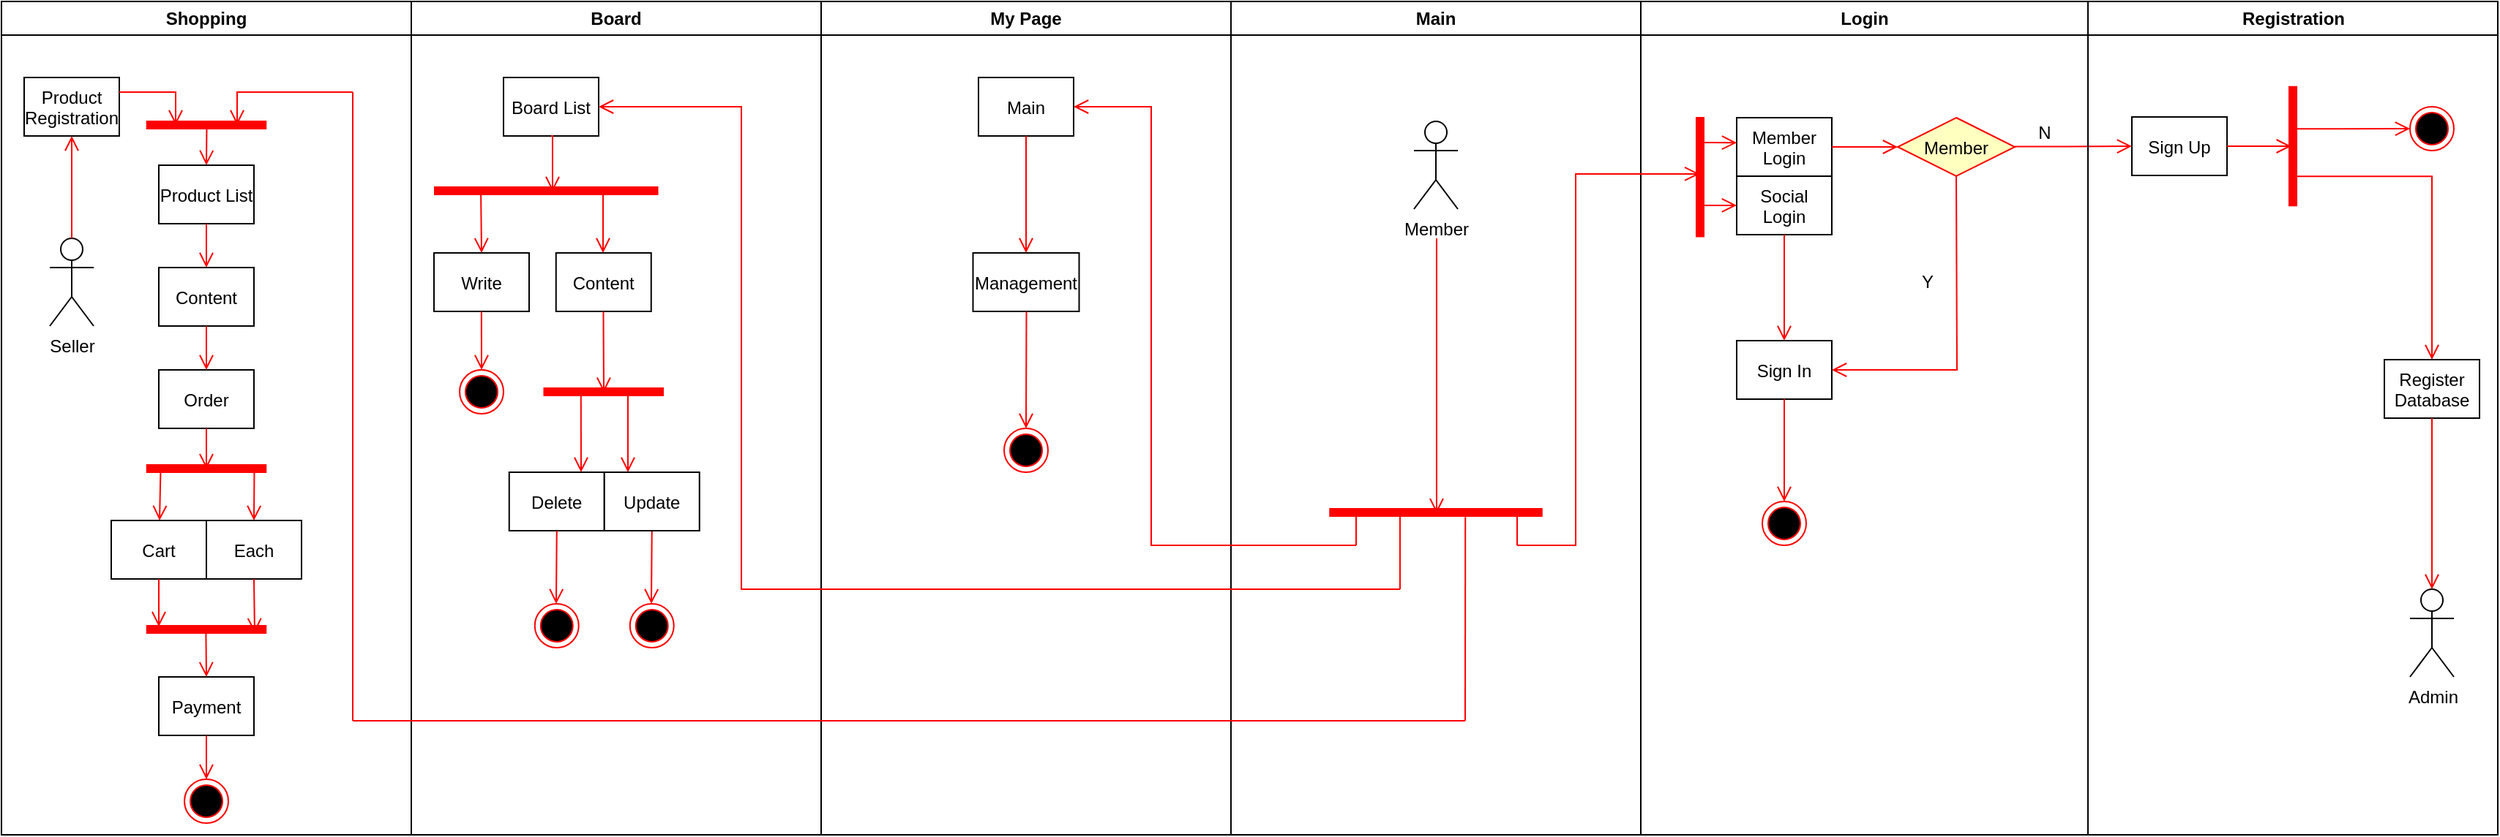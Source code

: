 <mxfile version="14.5.8" type="github">
  <diagram name="Page-1" id="e7e014a7-5840-1c2e-5031-d8a46d1fe8dd">
    <mxGraphModel dx="2804" dy="866" grid="1" gridSize="10" guides="1" tooltips="1" connect="1" arrows="1" fold="1" page="1" pageScale="1" pageWidth="1169" pageHeight="826" background="#ffffff" math="0" shadow="0">
      <root>
        <mxCell id="0" />
        <mxCell id="1" parent="0" />
        <mxCell id="2" value="Login" style="swimlane;whiteSpace=wrap" parent="1" vertex="1">
          <mxGeometry x="270" y="128" width="305.5" height="570" as="geometry" />
        </mxCell>
        <mxCell id="x4MhJtF7cWT3_IlsjIcO-90" value="Member" style="rhombus;fillColor=#ffffc0;strokeColor=#ff0000;" parent="2" vertex="1">
          <mxGeometry x="175.5" y="79.5" width="80" height="40" as="geometry" />
        </mxCell>
        <mxCell id="x4MhJtF7cWT3_IlsjIcO-92" value="" style="shape=line;strokeWidth=6;strokeColor=#ff0000;rotation=90" parent="2" vertex="1">
          <mxGeometry x="-0.62" y="112.63" width="82.25" height="15" as="geometry" />
        </mxCell>
        <mxCell id="x4MhJtF7cWT3_IlsjIcO-126" value="Member&#xa;Login" style="" parent="2" vertex="1">
          <mxGeometry x="65.5" y="79.5" width="65" height="40" as="geometry" />
        </mxCell>
        <mxCell id="x4MhJtF7cWT3_IlsjIcO-127" value="Social&#xa;Login" style="" parent="2" vertex="1">
          <mxGeometry x="65.5" y="119.5" width="65" height="40" as="geometry" />
        </mxCell>
        <mxCell id="x4MhJtF7cWT3_IlsjIcO-128" value="" style="edgeStyle=elbowEdgeStyle;elbow=horizontal;verticalAlign=bottom;endArrow=open;endSize=8;strokeColor=#FF0000;endFill=1;rounded=0;entryX=0.001;entryY=0.429;entryDx=0;entryDy=0;entryPerimeter=0;exitX=0.213;exitY=0.527;exitDx=0;exitDy=0;exitPerimeter=0;" parent="2" source="x4MhJtF7cWT3_IlsjIcO-92" target="x4MhJtF7cWT3_IlsjIcO-126" edge="1">
          <mxGeometry x="71" y="-196" as="geometry">
            <mxPoint x="55.5" y="92" as="targetPoint" />
            <mxPoint x="40.5" y="107" as="sourcePoint" />
            <Array as="points">
              <mxPoint x="48" y="92" />
            </Array>
          </mxGeometry>
        </mxCell>
        <mxCell id="x4MhJtF7cWT3_IlsjIcO-131" value="" style="edgeStyle=elbowEdgeStyle;elbow=horizontal;verticalAlign=bottom;endArrow=open;endSize=8;strokeColor=#FF0000;endFill=1;rounded=0;entryX=0;entryY=0.5;entryDx=0;entryDy=0;exitX=0.735;exitY=0.574;exitDx=0;exitDy=0;exitPerimeter=0;" parent="2" source="x4MhJtF7cWT3_IlsjIcO-92" target="x4MhJtF7cWT3_IlsjIcO-127" edge="1">
          <mxGeometry x="-83.5" y="-314" as="geometry">
            <mxPoint x="75.565" y="106.66" as="targetPoint" />
            <mxPoint x="50.5" y="117" as="sourcePoint" />
            <Array as="points">
              <mxPoint x="46" y="132" />
            </Array>
          </mxGeometry>
        </mxCell>
        <mxCell id="x4MhJtF7cWT3_IlsjIcO-132" value="" style="edgeStyle=elbowEdgeStyle;elbow=horizontal;verticalAlign=bottom;endArrow=open;endSize=8;strokeColor=#FF0000;endFill=1;rounded=0;entryX=0;entryY=0.5;entryDx=0;entryDy=0;exitX=1;exitY=0.5;exitDx=0;exitDy=0;" parent="2" source="x4MhJtF7cWT3_IlsjIcO-126" target="x4MhJtF7cWT3_IlsjIcO-90" edge="1">
          <mxGeometry x="-83.5" y="-314" as="geometry">
            <mxPoint x="75.565" y="106.66" as="targetPoint" />
            <mxPoint x="50.1" y="106.524" as="sourcePoint" />
            <Array as="points">
              <mxPoint x="165.5" y="112" />
            </Array>
          </mxGeometry>
        </mxCell>
        <mxCell id="x4MhJtF7cWT3_IlsjIcO-134" value="" style="edgeStyle=elbowEdgeStyle;elbow=horizontal;verticalAlign=bottom;endArrow=open;endSize=8;strokeColor=#FF0000;endFill=1;rounded=0;exitX=1;exitY=0.5;exitDx=0;exitDy=0;" parent="2" edge="1">
          <mxGeometry x="-123" y="-442.29" as="geometry">
            <mxPoint x="335.5" y="99" as="targetPoint" />
            <mxPoint x="255.5" y="99.21" as="sourcePoint" />
            <Array as="points">
              <mxPoint x="290.5" y="111.71" />
            </Array>
          </mxGeometry>
        </mxCell>
        <mxCell id="x4MhJtF7cWT3_IlsjIcO-137" value="Sign In" style="" parent="2" vertex="1">
          <mxGeometry x="65.5" y="232" width="65" height="40" as="geometry" />
        </mxCell>
        <mxCell id="x4MhJtF7cWT3_IlsjIcO-143" value="" style="ellipse;shape=endState;fillColor=#000000;strokeColor=#ff0000" parent="2" vertex="1">
          <mxGeometry x="83" y="342" width="30" height="30" as="geometry" />
        </mxCell>
        <mxCell id="x4MhJtF7cWT3_IlsjIcO-144" value="" style="edgeStyle=elbowEdgeStyle;elbow=horizontal;verticalAlign=bottom;endArrow=open;endSize=8;strokeColor=#FF0000;endFill=1;rounded=0;entryX=0.5;entryY=0;entryDx=0;entryDy=0;exitX=0.5;exitY=1;exitDx=0;exitDy=0;" parent="2" source="x4MhJtF7cWT3_IlsjIcO-137" target="x4MhJtF7cWT3_IlsjIcO-143" edge="1">
          <mxGeometry x="-238" y="-432" as="geometry">
            <mxPoint x="185.5" y="109.5" as="targetPoint" />
            <mxPoint x="140.5" y="109.5" as="sourcePoint" />
            <Array as="points">
              <mxPoint x="98" y="322" />
            </Array>
          </mxGeometry>
        </mxCell>
        <mxCell id="x4MhJtF7cWT3_IlsjIcO-145" value="" style="edgeStyle=elbowEdgeStyle;elbow=horizontal;verticalAlign=bottom;endArrow=open;endSize=8;strokeColor=#FF0000;endFill=1;rounded=0;entryX=0.5;entryY=0;entryDx=0;entryDy=0;exitX=0.5;exitY=1;exitDx=0;exitDy=0;" parent="2" source="x4MhJtF7cWT3_IlsjIcO-127" target="x4MhJtF7cWT3_IlsjIcO-137" edge="1">
          <mxGeometry x="-238" y="-432" as="geometry">
            <mxPoint x="185.5" y="109.5" as="targetPoint" />
            <mxPoint x="140.5" y="109.5" as="sourcePoint" />
            <Array as="points">
              <mxPoint x="98" y="212" />
            </Array>
          </mxGeometry>
        </mxCell>
        <mxCell id="x4MhJtF7cWT3_IlsjIcO-146" value="" style="edgeStyle=elbowEdgeStyle;elbow=horizontal;verticalAlign=bottom;endArrow=open;endSize=8;strokeColor=#FF0000;endFill=1;rounded=0;entryX=1;entryY=0.5;entryDx=0;entryDy=0;exitX=0.5;exitY=1;exitDx=0;exitDy=0;" parent="2" source="x4MhJtF7cWT3_IlsjIcO-90" target="x4MhJtF7cWT3_IlsjIcO-137" edge="1">
          <mxGeometry x="-392.5" y="-550" as="geometry">
            <mxPoint x="108" y="275.0" as="targetPoint" />
            <mxPoint x="108" y="169.5" as="sourcePoint" />
            <Array as="points">
              <mxPoint x="216" y="202" />
            </Array>
          </mxGeometry>
        </mxCell>
        <mxCell id="x4MhJtF7cWT3_IlsjIcO-148" value="N" style="text;html=1;strokeColor=none;fillColor=none;align=center;verticalAlign=middle;whiteSpace=wrap;rounded=0;" parent="2" vertex="1">
          <mxGeometry x="255.5" y="79.5" width="40" height="20" as="geometry" />
        </mxCell>
        <mxCell id="x4MhJtF7cWT3_IlsjIcO-147" value="Y" style="text;html=1;strokeColor=none;fillColor=none;align=center;verticalAlign=middle;whiteSpace=wrap;rounded=0;" parent="2" vertex="1">
          <mxGeometry x="175.5" y="182" width="40" height="20" as="geometry" />
        </mxCell>
        <mxCell id="3" value="Registration" style="swimlane;whiteSpace=wrap" parent="1" vertex="1">
          <mxGeometry x="575.5" y="128" width="280" height="570" as="geometry" />
        </mxCell>
        <mxCell id="x4MhJtF7cWT3_IlsjIcO-135" value="Sign Up" style="" parent="3" vertex="1">
          <mxGeometry x="30" y="79" width="65" height="40" as="geometry" />
        </mxCell>
        <mxCell id="38" value="" style="ellipse;shape=endState;fillColor=#000000;strokeColor=#ff0000" parent="3" vertex="1">
          <mxGeometry x="220" y="72" width="30" height="30" as="geometry" />
        </mxCell>
        <mxCell id="x4MhJtF7cWT3_IlsjIcO-136" value="" style="edgeStyle=elbowEdgeStyle;elbow=horizontal;verticalAlign=bottom;endArrow=open;endSize=8;strokeColor=#FF0000;endFill=1;rounded=0;entryX=0;entryY=0.5;entryDx=0;entryDy=0;exitX=0.356;exitY=0.548;exitDx=0;exitDy=0;exitPerimeter=0;" parent="3" source="x4MhJtF7cWT3_IlsjIcO-164" target="38" edge="1">
          <mxGeometry x="-583" y="-560.29" as="geometry">
            <mxPoint x="40" y="109" as="targetPoint" />
            <mxPoint x="90" y="62" as="sourcePoint" />
            <Array as="points">
              <mxPoint x="170" y="72" />
            </Array>
          </mxGeometry>
        </mxCell>
        <mxCell id="x4MhJtF7cWT3_IlsjIcO-107" value="Admin" style="shape=umlActor;verticalLabelPosition=bottom;verticalAlign=top;html=1;outlineConnect=0;" parent="3" vertex="1">
          <mxGeometry x="220" y="402" width="30" height="60" as="geometry" />
        </mxCell>
        <mxCell id="x4MhJtF7cWT3_IlsjIcO-163" value="" style="edgeStyle=elbowEdgeStyle;elbow=horizontal;verticalAlign=bottom;endArrow=open;endSize=8;strokeColor=#FF0000;endFill=1;rounded=0;entryX=0.5;entryY=0;entryDx=0;entryDy=0;exitX=0.75;exitY=0.5;exitDx=0;exitDy=0;exitPerimeter=0;" parent="3" source="x4MhJtF7cWT3_IlsjIcO-164" target="x4MhJtF7cWT3_IlsjIcO-219" edge="1">
          <mxGeometry x="-698" y="-550" as="geometry">
            <mxPoint x="-197.5" y="275" as="targetPoint" />
            <mxPoint x="-197.5" y="169.5" as="sourcePoint" />
            <Array as="points">
              <mxPoint x="235" y="142" />
            </Array>
          </mxGeometry>
        </mxCell>
        <mxCell id="x4MhJtF7cWT3_IlsjIcO-164" value="" style="shape=line;strokeWidth=6;strokeColor=#ff0000;rotation=90" parent="3" vertex="1">
          <mxGeometry x="98.88" y="91.5" width="82.25" height="15" as="geometry" />
        </mxCell>
        <mxCell id="x4MhJtF7cWT3_IlsjIcO-165" value="" style="edgeStyle=elbowEdgeStyle;elbow=horizontal;verticalAlign=bottom;endArrow=open;endSize=8;strokeColor=#FF0000;endFill=1;rounded=0;entryX=0.5;entryY=0.576;entryDx=0;entryDy=0;entryPerimeter=0;exitX=1;exitY=0.5;exitDx=0;exitDy=0;" parent="3" source="x4MhJtF7cWT3_IlsjIcO-135" target="x4MhJtF7cWT3_IlsjIcO-164" edge="1">
          <mxGeometry x="-583" y="-560.29" as="geometry">
            <mxPoint x="40" y="109" as="targetPoint" />
            <mxPoint x="120" y="152" as="sourcePoint" />
            <Array as="points">
              <mxPoint x="120" y="100" />
            </Array>
          </mxGeometry>
        </mxCell>
        <mxCell id="x4MhJtF7cWT3_IlsjIcO-219" value="Register&#xa;Database" style="" parent="3" vertex="1">
          <mxGeometry x="202.5" y="245" width="65" height="40" as="geometry" />
        </mxCell>
        <mxCell id="x4MhJtF7cWT3_IlsjIcO-220" value="" style="edgeStyle=elbowEdgeStyle;elbow=horizontal;verticalAlign=bottom;endArrow=open;endSize=8;strokeColor=#FF0000;endFill=1;rounded=0;entryX=0.5;entryY=0;entryDx=0;entryDy=0;exitX=0.5;exitY=1;exitDx=0;exitDy=0;entryPerimeter=0;" parent="3" source="x4MhJtF7cWT3_IlsjIcO-219" target="x4MhJtF7cWT3_IlsjIcO-107" edge="1">
          <mxGeometry x="-1158" y="-668" as="geometry">
            <mxPoint x="245" y="192.0" as="targetPoint" />
            <mxPoint x="150.005" y="129.563" as="sourcePoint" />
            <Array as="points">
              <mxPoint x="235" y="332" />
            </Array>
          </mxGeometry>
        </mxCell>
        <mxCell id="x4MhJtF7cWT3_IlsjIcO-54" value="Main" style="swimlane;whiteSpace=wrap" parent="1" vertex="1">
          <mxGeometry x="-10" y="128" width="280" height="570" as="geometry" />
        </mxCell>
        <mxCell id="x4MhJtF7cWT3_IlsjIcO-59" value="Member" style="shape=umlActor;verticalLabelPosition=bottom;verticalAlign=top;html=1;outlineConnect=0;" parent="x4MhJtF7cWT3_IlsjIcO-54" vertex="1">
          <mxGeometry x="125.01" y="82" width="30" height="60" as="geometry" />
        </mxCell>
        <mxCell id="x4MhJtF7cWT3_IlsjIcO-189" value="" style="shape=line;strokeWidth=6;strokeColor=#ff0000;rotation=-180;" parent="x4MhJtF7cWT3_IlsjIcO-54" vertex="1">
          <mxGeometry x="67.13" y="342" width="145.75" height="15" as="geometry" />
        </mxCell>
        <mxCell id="Oh3E25Gguf7mlKZkmcjY-39" value="" style="endArrow=none;html=1;strokeColor=#FF0000;" parent="x4MhJtF7cWT3_IlsjIcO-54" edge="1">
          <mxGeometry width="50" height="50" relative="1" as="geometry">
            <mxPoint x="115.5" y="352" as="sourcePoint" />
            <mxPoint x="115.5" y="402" as="targetPoint" />
          </mxGeometry>
        </mxCell>
        <mxCell id="Oh3E25Gguf7mlKZkmcjY-40" value="" style="endArrow=none;html=1;strokeColor=#FF0000;" parent="x4MhJtF7cWT3_IlsjIcO-54" edge="1">
          <mxGeometry width="50" height="50" relative="1" as="geometry">
            <mxPoint x="85.5" y="352" as="sourcePoint" />
            <mxPoint x="85.5" y="372" as="targetPoint" />
          </mxGeometry>
        </mxCell>
        <mxCell id="x4MhJtF7cWT3_IlsjIcO-69" value="Board" style="swimlane;whiteSpace=wrap;startSize=23;" parent="1" vertex="1">
          <mxGeometry x="-570" y="128" width="280" height="570" as="geometry" />
        </mxCell>
        <mxCell id="x4MhJtF7cWT3_IlsjIcO-94" value="Board List" style="" parent="x4MhJtF7cWT3_IlsjIcO-69" vertex="1">
          <mxGeometry x="63.0" y="52" width="65" height="40" as="geometry" />
        </mxCell>
        <mxCell id="x4MhJtF7cWT3_IlsjIcO-95" value="Content" style="" parent="x4MhJtF7cWT3_IlsjIcO-69" vertex="1">
          <mxGeometry x="98.88" y="172" width="65" height="40" as="geometry" />
        </mxCell>
        <mxCell id="x4MhJtF7cWT3_IlsjIcO-96" value="Write" style="" parent="x4MhJtF7cWT3_IlsjIcO-69" vertex="1">
          <mxGeometry x="15.5" y="172" width="65" height="40" as="geometry" />
        </mxCell>
        <mxCell id="x4MhJtF7cWT3_IlsjIcO-192" value="" style="edgeStyle=elbowEdgeStyle;elbow=horizontal;verticalAlign=bottom;endArrow=open;endSize=8;strokeColor=#FF0000;endFill=1;rounded=0;entryX=0.5;entryY=0;entryDx=0;entryDy=0;exitX=0.5;exitY=1;exitDx=0;exitDy=0;" parent="x4MhJtF7cWT3_IlsjIcO-69" target="x4MhJtF7cWT3_IlsjIcO-196" edge="1">
          <mxGeometry x="1494.42" y="-204" as="geometry">
            <mxPoint x="47.92" y="232" as="targetPoint" />
            <mxPoint x="47.92" y="212" as="sourcePoint" />
          </mxGeometry>
        </mxCell>
        <mxCell id="x4MhJtF7cWT3_IlsjIcO-193" value="" style="edgeStyle=elbowEdgeStyle;elbow=horizontal;verticalAlign=bottom;endArrow=open;endSize=8;strokeColor=#FF0000;endFill=1;rounded=0;exitX=0.5;exitY=1;exitDx=0;exitDy=0;entryX=0.5;entryY=0.476;entryDx=0;entryDy=0;entryPerimeter=0;" parent="x4MhJtF7cWT3_IlsjIcO-69" edge="1" target="x4MhJtF7cWT3_IlsjIcO-212">
          <mxGeometry x="2253.24" y="-332" as="geometry">
            <mxPoint x="131" y="242" as="targetPoint" />
            <mxPoint x="131.24" y="212" as="sourcePoint" />
          </mxGeometry>
        </mxCell>
        <mxCell id="x4MhJtF7cWT3_IlsjIcO-195" value="" style="ellipse;shape=endState;fillColor=#000000;strokeColor=#ff0000" parent="x4MhJtF7cWT3_IlsjIcO-69" vertex="1">
          <mxGeometry x="149.38" y="412" width="30" height="30" as="geometry" />
        </mxCell>
        <mxCell id="x4MhJtF7cWT3_IlsjIcO-196" value="" style="ellipse;shape=endState;fillColor=#000000;strokeColor=#ff0000" parent="x4MhJtF7cWT3_IlsjIcO-69" vertex="1">
          <mxGeometry x="33" y="252" width="30" height="30" as="geometry" />
        </mxCell>
        <mxCell id="x4MhJtF7cWT3_IlsjIcO-212" value="" style="shape=line;strokeWidth=6;strokeColor=#ff0000;rotation=-180;" parent="x4MhJtF7cWT3_IlsjIcO-69" vertex="1">
          <mxGeometry x="90.25" y="259.5" width="82.25" height="15" as="geometry" />
        </mxCell>
        <mxCell id="x4MhJtF7cWT3_IlsjIcO-214" value="Delete" style="" parent="x4MhJtF7cWT3_IlsjIcO-69" vertex="1">
          <mxGeometry x="66.88" y="322" width="65" height="40" as="geometry" />
        </mxCell>
        <mxCell id="x4MhJtF7cWT3_IlsjIcO-215" value="" style="edgeStyle=elbowEdgeStyle;elbow=horizontal;verticalAlign=bottom;endArrow=open;endSize=8;strokeColor=#FF0000;endFill=1;rounded=0;exitX=0.688;exitY=0.466;exitDx=0;exitDy=0;exitPerimeter=0;entryX=0.75;entryY=0;entryDx=0;entryDy=0;" parent="x4MhJtF7cWT3_IlsjIcO-69" source="x4MhJtF7cWT3_IlsjIcO-212" target="x4MhJtF7cWT3_IlsjIcO-214" edge="1">
          <mxGeometry x="3580.07" y="-453" as="geometry">
            <mxPoint x="106.876" y="375.25" as="targetPoint" />
            <mxPoint x="107.21" y="337" as="sourcePoint" />
            <Array as="points">
              <mxPoint x="116" y="292" />
            </Array>
          </mxGeometry>
        </mxCell>
        <mxCell id="x4MhJtF7cWT3_IlsjIcO-216" value="" style="edgeStyle=elbowEdgeStyle;elbow=horizontal;verticalAlign=bottom;endArrow=open;endSize=8;strokeColor=#FF0000;endFill=1;rounded=0;exitX=0.5;exitY=1;exitDx=0;exitDy=0;entryX=0.5;entryY=0;entryDx=0;entryDy=0;" parent="x4MhJtF7cWT3_IlsjIcO-69" target="x4MhJtF7cWT3_IlsjIcO-195" edge="1" source="x4MhJtF7cWT3_IlsjIcO-97">
          <mxGeometry x="4288.06" y="-581" as="geometry">
            <mxPoint x="164" y="422" as="targetPoint" />
            <mxPoint x="139.87" y="372" as="sourcePoint" />
            <Array as="points">
              <mxPoint x="164" y="382" />
            </Array>
          </mxGeometry>
        </mxCell>
        <mxCell id="x4MhJtF7cWT3_IlsjIcO-217" value="" style="ellipse;shape=endState;fillColor=#000000;strokeColor=#ff0000" parent="x4MhJtF7cWT3_IlsjIcO-69" vertex="1">
          <mxGeometry x="84.38" y="412" width="30" height="30" as="geometry" />
        </mxCell>
        <mxCell id="x4MhJtF7cWT3_IlsjIcO-218" value="" style="edgeStyle=elbowEdgeStyle;elbow=horizontal;verticalAlign=bottom;endArrow=open;endSize=8;strokeColor=#FF0000;endFill=1;rounded=0;exitX=0.5;exitY=1;exitDx=0;exitDy=0;entryX=0.5;entryY=0;entryDx=0;entryDy=0;" parent="x4MhJtF7cWT3_IlsjIcO-69" source="x4MhJtF7cWT3_IlsjIcO-214" target="x4MhJtF7cWT3_IlsjIcO-217" edge="1">
          <mxGeometry x="4957.14" y="-600" as="geometry">
            <mxPoint x="99" y="412" as="targetPoint" />
            <mxPoint x="136.882" y="438.5" as="sourcePoint" />
            <Array as="points">
              <mxPoint x="99" y="392" />
              <mxPoint x="116" y="392" />
            </Array>
          </mxGeometry>
        </mxCell>
        <mxCell id="3V530DkUttv1OqYXkXqC-38" value="" style="shape=line;strokeWidth=6;strokeColor=#ff0000;rotation=-180;" vertex="1" parent="x4MhJtF7cWT3_IlsjIcO-69">
          <mxGeometry x="15.5" y="122" width="153.25" height="15" as="geometry" />
        </mxCell>
        <mxCell id="3V530DkUttv1OqYXkXqC-39" value="" style="edgeStyle=elbowEdgeStyle;elbow=horizontal;verticalAlign=bottom;endArrow=open;endSize=8;strokeColor=#FF0000;endFill=1;rounded=0;exitX=0.5;exitY=1;exitDx=0;exitDy=0;" edge="1" parent="x4MhJtF7cWT3_IlsjIcO-69" source="x4MhJtF7cWT3_IlsjIcO-94">
          <mxGeometry x="3498.78" y="-679.62" as="geometry">
            <mxPoint x="97" y="130" as="targetPoint" />
            <mxPoint x="131.42" y="110.38" as="sourcePoint" />
            <Array as="points" />
          </mxGeometry>
        </mxCell>
        <mxCell id="3V530DkUttv1OqYXkXqC-40" value="" style="edgeStyle=elbowEdgeStyle;elbow=horizontal;verticalAlign=bottom;endArrow=open;endSize=8;strokeColor=#FF0000;endFill=1;rounded=0;" edge="1" parent="x4MhJtF7cWT3_IlsjIcO-69">
          <mxGeometry x="4069.09" y="-747.62" as="geometry">
            <mxPoint x="131" y="172" as="targetPoint" />
            <mxPoint x="131" y="132" as="sourcePoint" />
          </mxGeometry>
        </mxCell>
        <mxCell id="3V530DkUttv1OqYXkXqC-41" value="" style="edgeStyle=elbowEdgeStyle;elbow=horizontal;verticalAlign=bottom;endArrow=open;endSize=8;strokeColor=#FF0000;endFill=1;rounded=0;exitX=0.791;exitY=0.452;exitDx=0;exitDy=0;exitPerimeter=0;" edge="1" parent="x4MhJtF7cWT3_IlsjIcO-69" source="3V530DkUttv1OqYXkXqC-38">
          <mxGeometry x="4555.95" y="-875.62" as="geometry">
            <mxPoint x="48" y="172" as="targetPoint" />
            <mxPoint x="47.86" y="142" as="sourcePoint" />
          </mxGeometry>
        </mxCell>
        <mxCell id="x4MhJtF7cWT3_IlsjIcO-97" value="Update" style="" parent="x4MhJtF7cWT3_IlsjIcO-69" vertex="1">
          <mxGeometry x="131.88" y="322" width="65" height="40" as="geometry" />
        </mxCell>
        <mxCell id="3V530DkUttv1OqYXkXqC-48" value="" style="edgeStyle=elbowEdgeStyle;elbow=horizontal;verticalAlign=bottom;endArrow=open;endSize=8;strokeColor=#FF0000;endFill=1;rounded=0;entryX=0.25;entryY=0;entryDx=0;entryDy=0;" edge="1" parent="x4MhJtF7cWT3_IlsjIcO-69" target="x4MhJtF7cWT3_IlsjIcO-97">
          <mxGeometry x="4882.19" y="-699" as="geometry">
            <mxPoint x="152" y="322" as="targetPoint" />
            <mxPoint x="148" y="267" as="sourcePoint" />
            <Array as="points">
              <mxPoint x="148" y="292" />
            </Array>
          </mxGeometry>
        </mxCell>
        <mxCell id="x4MhJtF7cWT3_IlsjIcO-79" value="Shopping" style="swimlane;whiteSpace=wrap;startSize=23;" parent="1" vertex="1">
          <mxGeometry x="-850" y="128" width="280" height="570" as="geometry" />
        </mxCell>
        <mxCell id="x4MhJtF7cWT3_IlsjIcO-98" value="Product List" style="" parent="x4MhJtF7cWT3_IlsjIcO-79" vertex="1">
          <mxGeometry x="107.5" y="112" width="65" height="40" as="geometry" />
        </mxCell>
        <mxCell id="x4MhJtF7cWT3_IlsjIcO-99" value="Content" style="" parent="x4MhJtF7cWT3_IlsjIcO-79" vertex="1">
          <mxGeometry x="107.5" y="182" width="65" height="40" as="geometry" />
        </mxCell>
        <mxCell id="x4MhJtF7cWT3_IlsjIcO-100" value="Order" style="" parent="x4MhJtF7cWT3_IlsjIcO-79" vertex="1">
          <mxGeometry x="107.5" y="252" width="65" height="40" as="geometry" />
        </mxCell>
        <mxCell id="x4MhJtF7cWT3_IlsjIcO-101" value="Cart" style="" parent="x4MhJtF7cWT3_IlsjIcO-79" vertex="1">
          <mxGeometry x="75" y="355" width="65" height="40" as="geometry" />
        </mxCell>
        <mxCell id="x4MhJtF7cWT3_IlsjIcO-102" value="Each" style="" parent="x4MhJtF7cWT3_IlsjIcO-79" vertex="1">
          <mxGeometry x="140" y="355" width="65" height="40" as="geometry" />
        </mxCell>
        <mxCell id="x4MhJtF7cWT3_IlsjIcO-103" value="Payment" style="" parent="x4MhJtF7cWT3_IlsjIcO-79" vertex="1">
          <mxGeometry x="107.5" y="462" width="65" height="40" as="geometry" />
        </mxCell>
        <mxCell id="x4MhJtF7cWT3_IlsjIcO-106" value="Seller" style="shape=umlActor;verticalLabelPosition=bottom;verticalAlign=top;html=1;outlineConnect=0;" parent="x4MhJtF7cWT3_IlsjIcO-79" vertex="1">
          <mxGeometry x="33" y="162" width="30" height="60" as="geometry" />
        </mxCell>
        <mxCell id="x4MhJtF7cWT3_IlsjIcO-159" value="Product&#xa;Registration" style="" parent="x4MhJtF7cWT3_IlsjIcO-79" vertex="1">
          <mxGeometry x="15.5" y="52" width="65" height="40" as="geometry" />
        </mxCell>
        <mxCell id="x4MhJtF7cWT3_IlsjIcO-160" value="" style="edgeStyle=elbowEdgeStyle;elbow=horizontal;verticalAlign=bottom;endArrow=open;endSize=8;strokeColor=#FF0000;endFill=1;rounded=0;entryX=0.5;entryY=1;entryDx=0;entryDy=0;exitX=0.5;exitY=0;exitDx=0;exitDy=0;exitPerimeter=0;" parent="x4MhJtF7cWT3_IlsjIcO-79" source="x4MhJtF7cWT3_IlsjIcO-106" target="x4MhJtF7cWT3_IlsjIcO-159" edge="1">
          <mxGeometry x="1876.5" y="-314" as="geometry">
            <mxPoint x="430" y="122" as="targetPoint" />
            <mxPoint x="430" y="102" as="sourcePoint" />
          </mxGeometry>
        </mxCell>
        <mxCell id="x4MhJtF7cWT3_IlsjIcO-161" value="" style="edgeStyle=elbowEdgeStyle;elbow=horizontal;verticalAlign=bottom;endArrow=open;endSize=8;strokeColor=#FF0000;endFill=1;rounded=0;entryX=0.75;entryY=0.5;entryDx=0;entryDy=0;exitX=1;exitY=0.25;exitDx=0;exitDy=0;entryPerimeter=0;" parent="x4MhJtF7cWT3_IlsjIcO-79" source="x4MhJtF7cWT3_IlsjIcO-159" target="3V530DkUttv1OqYXkXqC-42" edge="1">
          <mxGeometry x="2842" y="-432" as="geometry">
            <mxPoint x="58" y="102" as="targetPoint" />
            <mxPoint x="58" y="122" as="sourcePoint" />
            <Array as="points">
              <mxPoint x="119" y="72" />
              <mxPoint x="100" y="62" />
            </Array>
          </mxGeometry>
        </mxCell>
        <mxCell id="x4MhJtF7cWT3_IlsjIcO-162" value="" style="edgeStyle=elbowEdgeStyle;elbow=horizontal;verticalAlign=bottom;endArrow=open;endSize=8;strokeColor=#FF0000;endFill=1;rounded=0;entryX=0.5;entryY=0;entryDx=0;entryDy=0;exitX=0.5;exitY=1;exitDx=0;exitDy=0;" parent="x4MhJtF7cWT3_IlsjIcO-79" source="x4MhJtF7cWT3_IlsjIcO-98" target="x4MhJtF7cWT3_IlsjIcO-99" edge="1">
          <mxGeometry x="1876.5" y="-304" as="geometry">
            <mxPoint x="430" y="132" as="targetPoint" />
            <mxPoint x="430" y="112" as="sourcePoint" />
          </mxGeometry>
        </mxCell>
        <mxCell id="x4MhJtF7cWT3_IlsjIcO-197" value="" style="edgeStyle=elbowEdgeStyle;elbow=horizontal;verticalAlign=bottom;endArrow=open;endSize=8;strokeColor=#FF0000;endFill=1;rounded=0;entryX=0.5;entryY=0;entryDx=0;entryDy=0;exitX=0.5;exitY=1;exitDx=0;exitDy=0;" parent="x4MhJtF7cWT3_IlsjIcO-79" source="x4MhJtF7cWT3_IlsjIcO-99" target="x4MhJtF7cWT3_IlsjIcO-100" edge="1">
          <mxGeometry x="2842" y="-362" as="geometry">
            <mxPoint x="150" y="192" as="targetPoint" />
            <mxPoint x="150" y="172" as="sourcePoint" />
          </mxGeometry>
        </mxCell>
        <mxCell id="x4MhJtF7cWT3_IlsjIcO-198" value="" style="shape=line;strokeWidth=6;strokeColor=#ff0000;rotation=-180;" parent="x4MhJtF7cWT3_IlsjIcO-79" vertex="1">
          <mxGeometry x="98.88" y="312" width="82.25" height="15" as="geometry" />
        </mxCell>
        <mxCell id="x4MhJtF7cWT3_IlsjIcO-203" value="" style="edgeStyle=elbowEdgeStyle;elbow=horizontal;verticalAlign=bottom;endArrow=open;endSize=8;strokeColor=#FF0000;endFill=1;rounded=0;entryX=0.497;entryY=0.491;entryDx=0;entryDy=0;exitX=0.5;exitY=1;exitDx=0;exitDy=0;entryPerimeter=0;" parent="x4MhJtF7cWT3_IlsjIcO-79" source="x4MhJtF7cWT3_IlsjIcO-100" target="x4MhJtF7cWT3_IlsjIcO-198" edge="1">
          <mxGeometry x="2842" y="-362" as="geometry">
            <mxPoint x="150" y="192" as="targetPoint" />
            <mxPoint x="150" y="172" as="sourcePoint" />
          </mxGeometry>
        </mxCell>
        <mxCell id="x4MhJtF7cWT3_IlsjIcO-204" value="" style="edgeStyle=elbowEdgeStyle;elbow=horizontal;verticalAlign=bottom;endArrow=open;endSize=8;strokeColor=#FF0000;endFill=1;rounded=0;entryX=0.5;entryY=0;entryDx=0;entryDy=0;exitX=0.88;exitY=0.442;exitDx=0;exitDy=0;exitPerimeter=0;" parent="x4MhJtF7cWT3_IlsjIcO-79" source="x4MhJtF7cWT3_IlsjIcO-198" target="x4MhJtF7cWT3_IlsjIcO-101" edge="1">
          <mxGeometry x="3807.5" y="-480" as="geometry">
            <mxPoint x="150.252" y="339.635" as="targetPoint" />
            <mxPoint x="150" y="292.0" as="sourcePoint" />
          </mxGeometry>
        </mxCell>
        <mxCell id="x4MhJtF7cWT3_IlsjIcO-205" value="" style="edgeStyle=elbowEdgeStyle;elbow=horizontal;verticalAlign=bottom;endArrow=open;endSize=8;strokeColor=#FF0000;endFill=1;rounded=0;entryX=0.5;entryY=0;entryDx=0;entryDy=0;exitX=0.102;exitY=0.392;exitDx=0;exitDy=0;exitPerimeter=0;" parent="x4MhJtF7cWT3_IlsjIcO-79" source="x4MhJtF7cWT3_IlsjIcO-198" target="x4MhJtF7cWT3_IlsjIcO-102" edge="1">
          <mxGeometry x="4841" y="-616.37" as="geometry">
            <mxPoint x="185.5" y="373.63" as="targetPoint" />
            <mxPoint x="186.75" y="322" as="sourcePoint" />
          </mxGeometry>
        </mxCell>
        <mxCell id="x4MhJtF7cWT3_IlsjIcO-206" value="" style="shape=line;strokeWidth=6;strokeColor=#ff0000;rotation=-180;" parent="x4MhJtF7cWT3_IlsjIcO-79" vertex="1">
          <mxGeometry x="98.88" y="422" width="82.25" height="15" as="geometry" />
        </mxCell>
        <mxCell id="x4MhJtF7cWT3_IlsjIcO-207" value="" style="edgeStyle=elbowEdgeStyle;elbow=horizontal;verticalAlign=bottom;endArrow=open;endSize=8;strokeColor=#FF0000;endFill=1;rounded=0;exitX=0.5;exitY=1;exitDx=0;exitDy=0;entryX=0.892;entryY=0.623;entryDx=0;entryDy=0;entryPerimeter=0;" parent="x4MhJtF7cWT3_IlsjIcO-79" source="x4MhJtF7cWT3_IlsjIcO-101" target="x4MhJtF7cWT3_IlsjIcO-206" edge="1">
          <mxGeometry x="4763" y="-506.37" as="geometry">
            <mxPoint x="107.5" y="462" as="targetPoint" />
            <mxPoint x="108.75" y="432" as="sourcePoint" />
          </mxGeometry>
        </mxCell>
        <mxCell id="x4MhJtF7cWT3_IlsjIcO-208" value="" style="edgeStyle=elbowEdgeStyle;elbow=horizontal;verticalAlign=bottom;endArrow=open;endSize=8;strokeColor=#FF0000;endFill=1;rounded=0;exitX=0.5;exitY=1;exitDx=0;exitDy=0;" parent="x4MhJtF7cWT3_IlsjIcO-79" edge="1" source="x4MhJtF7cWT3_IlsjIcO-102">
          <mxGeometry x="5783.5" y="-634.37" as="geometry">
            <mxPoint x="173" y="432" as="targetPoint" />
            <mxPoint x="172.5" y="422" as="sourcePoint" />
          </mxGeometry>
        </mxCell>
        <mxCell id="x4MhJtF7cWT3_IlsjIcO-209" value="" style="edgeStyle=elbowEdgeStyle;elbow=horizontal;verticalAlign=bottom;endArrow=open;endSize=8;strokeColor=#FF0000;endFill=1;rounded=0;exitX=0.504;exitY=0.501;exitDx=0;exitDy=0;exitPerimeter=0;entryX=0.5;entryY=0;entryDx=0;entryDy=0;" parent="x4MhJtF7cWT3_IlsjIcO-79" source="x4MhJtF7cWT3_IlsjIcO-206" edge="1" target="x4MhJtF7cWT3_IlsjIcO-103">
          <mxGeometry x="5763.86" y="-598.49" as="geometry">
            <mxPoint x="139.5" y="512" as="targetPoint" />
            <mxPoint x="140.1" y="477" as="sourcePoint" />
          </mxGeometry>
        </mxCell>
        <mxCell id="x4MhJtF7cWT3_IlsjIcO-210" value="" style="ellipse;shape=endState;fillColor=#000000;strokeColor=#ff0000" parent="x4MhJtF7cWT3_IlsjIcO-79" vertex="1">
          <mxGeometry x="125" y="532" width="30" height="30" as="geometry" />
        </mxCell>
        <mxCell id="x4MhJtF7cWT3_IlsjIcO-211" value="" style="edgeStyle=elbowEdgeStyle;elbow=horizontal;verticalAlign=bottom;endArrow=open;endSize=8;strokeColor=#FF0000;endFill=1;rounded=0;exitX=0.5;exitY=1;exitDx=0;exitDy=0;" parent="x4MhJtF7cWT3_IlsjIcO-79" source="x4MhJtF7cWT3_IlsjIcO-103" edge="1">
          <mxGeometry x="6719.38" y="-633.97" as="geometry">
            <mxPoint x="140" y="532" as="targetPoint" />
            <mxPoint x="139.696" y="562.005" as="sourcePoint" />
          </mxGeometry>
        </mxCell>
        <mxCell id="3V530DkUttv1OqYXkXqC-42" value="" style="shape=line;strokeWidth=6;strokeColor=#ff0000;rotation=-180;" vertex="1" parent="x4MhJtF7cWT3_IlsjIcO-79">
          <mxGeometry x="98.88" y="77" width="82.25" height="15" as="geometry" />
        </mxCell>
        <mxCell id="3V530DkUttv1OqYXkXqC-43" value="" style="edgeStyle=elbowEdgeStyle;elbow=horizontal;verticalAlign=bottom;endArrow=open;endSize=8;strokeColor=#FF0000;endFill=1;rounded=0;exitX=0.497;exitY=0.458;exitDx=0;exitDy=0;exitPerimeter=0;" edge="1" parent="x4MhJtF7cWT3_IlsjIcO-79" source="3V530DkUttv1OqYXkXqC-42">
          <mxGeometry x="2726.07" y="-482" as="geometry">
            <mxPoint x="140" y="112" as="targetPoint" />
            <mxPoint x="139.57" y="102" as="sourcePoint" />
          </mxGeometry>
        </mxCell>
        <mxCell id="3V530DkUttv1OqYXkXqC-44" value="" style="edgeStyle=elbowEdgeStyle;elbow=horizontal;verticalAlign=bottom;endArrow=open;endSize=8;strokeColor=#FF0000;endFill=1;rounded=0;entryX=0.25;entryY=0.5;entryDx=0;entryDy=0;entryPerimeter=0;" edge="1" parent="x4MhJtF7cWT3_IlsjIcO-79" target="3V530DkUttv1OqYXkXqC-42">
          <mxGeometry x="3596.21" y="-645" as="geometry">
            <mxPoint x="160.14" y="77" as="targetPoint" />
            <mxPoint x="240" y="62" as="sourcePoint" />
            <Array as="points">
              <mxPoint x="161" y="72" />
            </Array>
          </mxGeometry>
        </mxCell>
        <mxCell id="x4MhJtF7cWT3_IlsjIcO-121" value="My Page" style="swimlane;whiteSpace=wrap;startSize=23;" parent="1" vertex="1">
          <mxGeometry x="-290" y="128" width="280" height="570" as="geometry" />
        </mxCell>
        <mxCell id="x4MhJtF7cWT3_IlsjIcO-122" value="Main" style="" parent="x4MhJtF7cWT3_IlsjIcO-121" vertex="1">
          <mxGeometry x="107.5" y="52" width="65" height="40" as="geometry" />
        </mxCell>
        <mxCell id="x4MhJtF7cWT3_IlsjIcO-123" value="Management" style="" parent="x4MhJtF7cWT3_IlsjIcO-121" vertex="1">
          <mxGeometry x="103.75" y="172" width="72.5" height="40" as="geometry" />
        </mxCell>
        <mxCell id="x4MhJtF7cWT3_IlsjIcO-199" value="" style="edgeStyle=elbowEdgeStyle;elbow=horizontal;verticalAlign=bottom;endArrow=open;endSize=8;strokeColor=#FF0000;endFill=1;rounded=0;exitX=0.5;exitY=1;exitDx=0;exitDy=0;entryX=0.5;entryY=0;entryDx=0;entryDy=0;" parent="x4MhJtF7cWT3_IlsjIcO-121" source="x4MhJtF7cWT3_IlsjIcO-122" target="x4MhJtF7cWT3_IlsjIcO-123" edge="1">
          <mxGeometry x="1586.3" y="-314" as="geometry">
            <mxPoint x="139.5" y="112" as="targetPoint" />
            <mxPoint x="139.8" y="102" as="sourcePoint" />
          </mxGeometry>
        </mxCell>
        <mxCell id="x4MhJtF7cWT3_IlsjIcO-200" value="" style="edgeStyle=elbowEdgeStyle;elbow=horizontal;verticalAlign=bottom;endArrow=open;endSize=8;strokeColor=#FF0000;endFill=1;rounded=0;exitX=0.5;exitY=1;exitDx=0;exitDy=0;entryX=0.5;entryY=0;entryDx=0;entryDy=0;" parent="x4MhJtF7cWT3_IlsjIcO-121" target="x4MhJtF7cWT3_IlsjIcO-201" edge="1">
          <mxGeometry x="1982.05" y="-322" as="geometry">
            <mxPoint x="139.5" y="252" as="targetPoint" />
            <mxPoint x="140.25" y="212" as="sourcePoint" />
          </mxGeometry>
        </mxCell>
        <mxCell id="x4MhJtF7cWT3_IlsjIcO-201" value="" style="ellipse;shape=endState;fillColor=#000000;strokeColor=#ff0000" parent="x4MhJtF7cWT3_IlsjIcO-121" vertex="1">
          <mxGeometry x="125" y="292" width="30" height="30" as="geometry" />
        </mxCell>
        <mxCell id="x4MhJtF7cWT3_IlsjIcO-185" value="" style="edgeStyle=elbowEdgeStyle;elbow=horizontal;verticalAlign=bottom;endArrow=open;endSize=8;strokeColor=#FF0000;endFill=1;rounded=0;entryX=0.497;entryY=0.459;entryDx=0;entryDy=0;entryPerimeter=0;" parent="1" target="x4MhJtF7cWT3_IlsjIcO-189" edge="1">
          <mxGeometry x="32" y="-304" as="geometry">
            <mxPoint x="131.5" y="380" as="targetPoint" />
            <mxPoint x="130.5" y="290" as="sourcePoint" />
            <Array as="points" />
          </mxGeometry>
        </mxCell>
        <mxCell id="x4MhJtF7cWT3_IlsjIcO-186" value="" style="edgeStyle=elbowEdgeStyle;elbow=horizontal;verticalAlign=bottom;endArrow=open;endSize=8;strokeColor=#FF0000;endFill=1;rounded=0;entryX=0.474;entryY=0.525;entryDx=0;entryDy=0;entryPerimeter=0;" parent="1" target="x4MhJtF7cWT3_IlsjIcO-92" edge="1">
          <mxGeometry x="86" y="-204" as="geometry">
            <mxPoint x="185.971" y="418.445" as="targetPoint" />
            <mxPoint x="185.5" y="500" as="sourcePoint" />
            <Array as="points">
              <mxPoint x="225.5" y="370" />
            </Array>
          </mxGeometry>
        </mxCell>
        <mxCell id="x4MhJtF7cWT3_IlsjIcO-187" value="" style="edgeStyle=elbowEdgeStyle;elbow=horizontal;verticalAlign=bottom;endArrow=open;endSize=8;strokeColor=#FF0000;endFill=1;rounded=0;entryX=1;entryY=0.5;entryDx=0;entryDy=0;" parent="1" target="x4MhJtF7cWT3_IlsjIcO-122" edge="1">
          <mxGeometry x="-4" y="-219" as="geometry">
            <mxPoint x="95.971" y="403.445" as="targetPoint" />
            <mxPoint x="75.5" y="500" as="sourcePoint" />
            <Array as="points">
              <mxPoint x="-64.5" y="290" />
              <mxPoint x="35.5" y="360" />
              <mxPoint x="-64.5" y="270" />
            </Array>
          </mxGeometry>
        </mxCell>
        <mxCell id="x4MhJtF7cWT3_IlsjIcO-190" value="" style="edgeStyle=elbowEdgeStyle;elbow=horizontal;verticalAlign=bottom;endArrow=open;endSize=8;strokeColor=#FF0000;endFill=1;rounded=0;entryX=1;entryY=0.5;entryDx=0;entryDy=0;" parent="1" target="x4MhJtF7cWT3_IlsjIcO-94" edge="1">
          <mxGeometry x="6" y="-209" as="geometry">
            <mxPoint x="-107.5" y="210" as="targetPoint" />
            <mxPoint x="105.5" y="530" as="sourcePoint" />
            <Array as="points">
              <mxPoint x="-344.5" y="300" />
              <mxPoint x="45.5" y="370" />
              <mxPoint x="-54.5" y="280" />
            </Array>
          </mxGeometry>
        </mxCell>
        <mxCell id="Oh3E25Gguf7mlKZkmcjY-38" value="" style="endArrow=none;html=1;strokeColor=#FF0000;" parent="1" edge="1">
          <mxGeometry width="50" height="50" relative="1" as="geometry">
            <mxPoint x="185.5" y="479" as="sourcePoint" />
            <mxPoint x="185.5" y="500" as="targetPoint" />
          </mxGeometry>
        </mxCell>
        <mxCell id="3V530DkUttv1OqYXkXqC-45" value="" style="endArrow=none;html=1;strokeColor=#FF0000;" edge="1" parent="1">
          <mxGeometry width="50" height="50" relative="1" as="geometry">
            <mxPoint x="-610" y="620" as="sourcePoint" />
            <mxPoint x="-610" y="190" as="targetPoint" />
          </mxGeometry>
        </mxCell>
        <mxCell id="3V530DkUttv1OqYXkXqC-46" value="" style="endArrow=none;html=1;strokeColor=#FF0000;" edge="1" parent="1">
          <mxGeometry width="50" height="50" relative="1" as="geometry">
            <mxPoint x="-610" y="620" as="sourcePoint" />
            <mxPoint x="150" y="620" as="targetPoint" />
          </mxGeometry>
        </mxCell>
        <mxCell id="3V530DkUttv1OqYXkXqC-47" value="" style="endArrow=none;html=1;entryX=0.362;entryY=0.291;entryDx=0;entryDy=0;entryPerimeter=0;strokeColor=#FF0000;" edge="1" parent="1" target="x4MhJtF7cWT3_IlsjIcO-189">
          <mxGeometry width="50" height="50" relative="1" as="geometry">
            <mxPoint x="150" y="620" as="sourcePoint" />
            <mxPoint x="160" y="630" as="targetPoint" />
          </mxGeometry>
        </mxCell>
      </root>
    </mxGraphModel>
  </diagram>
</mxfile>
